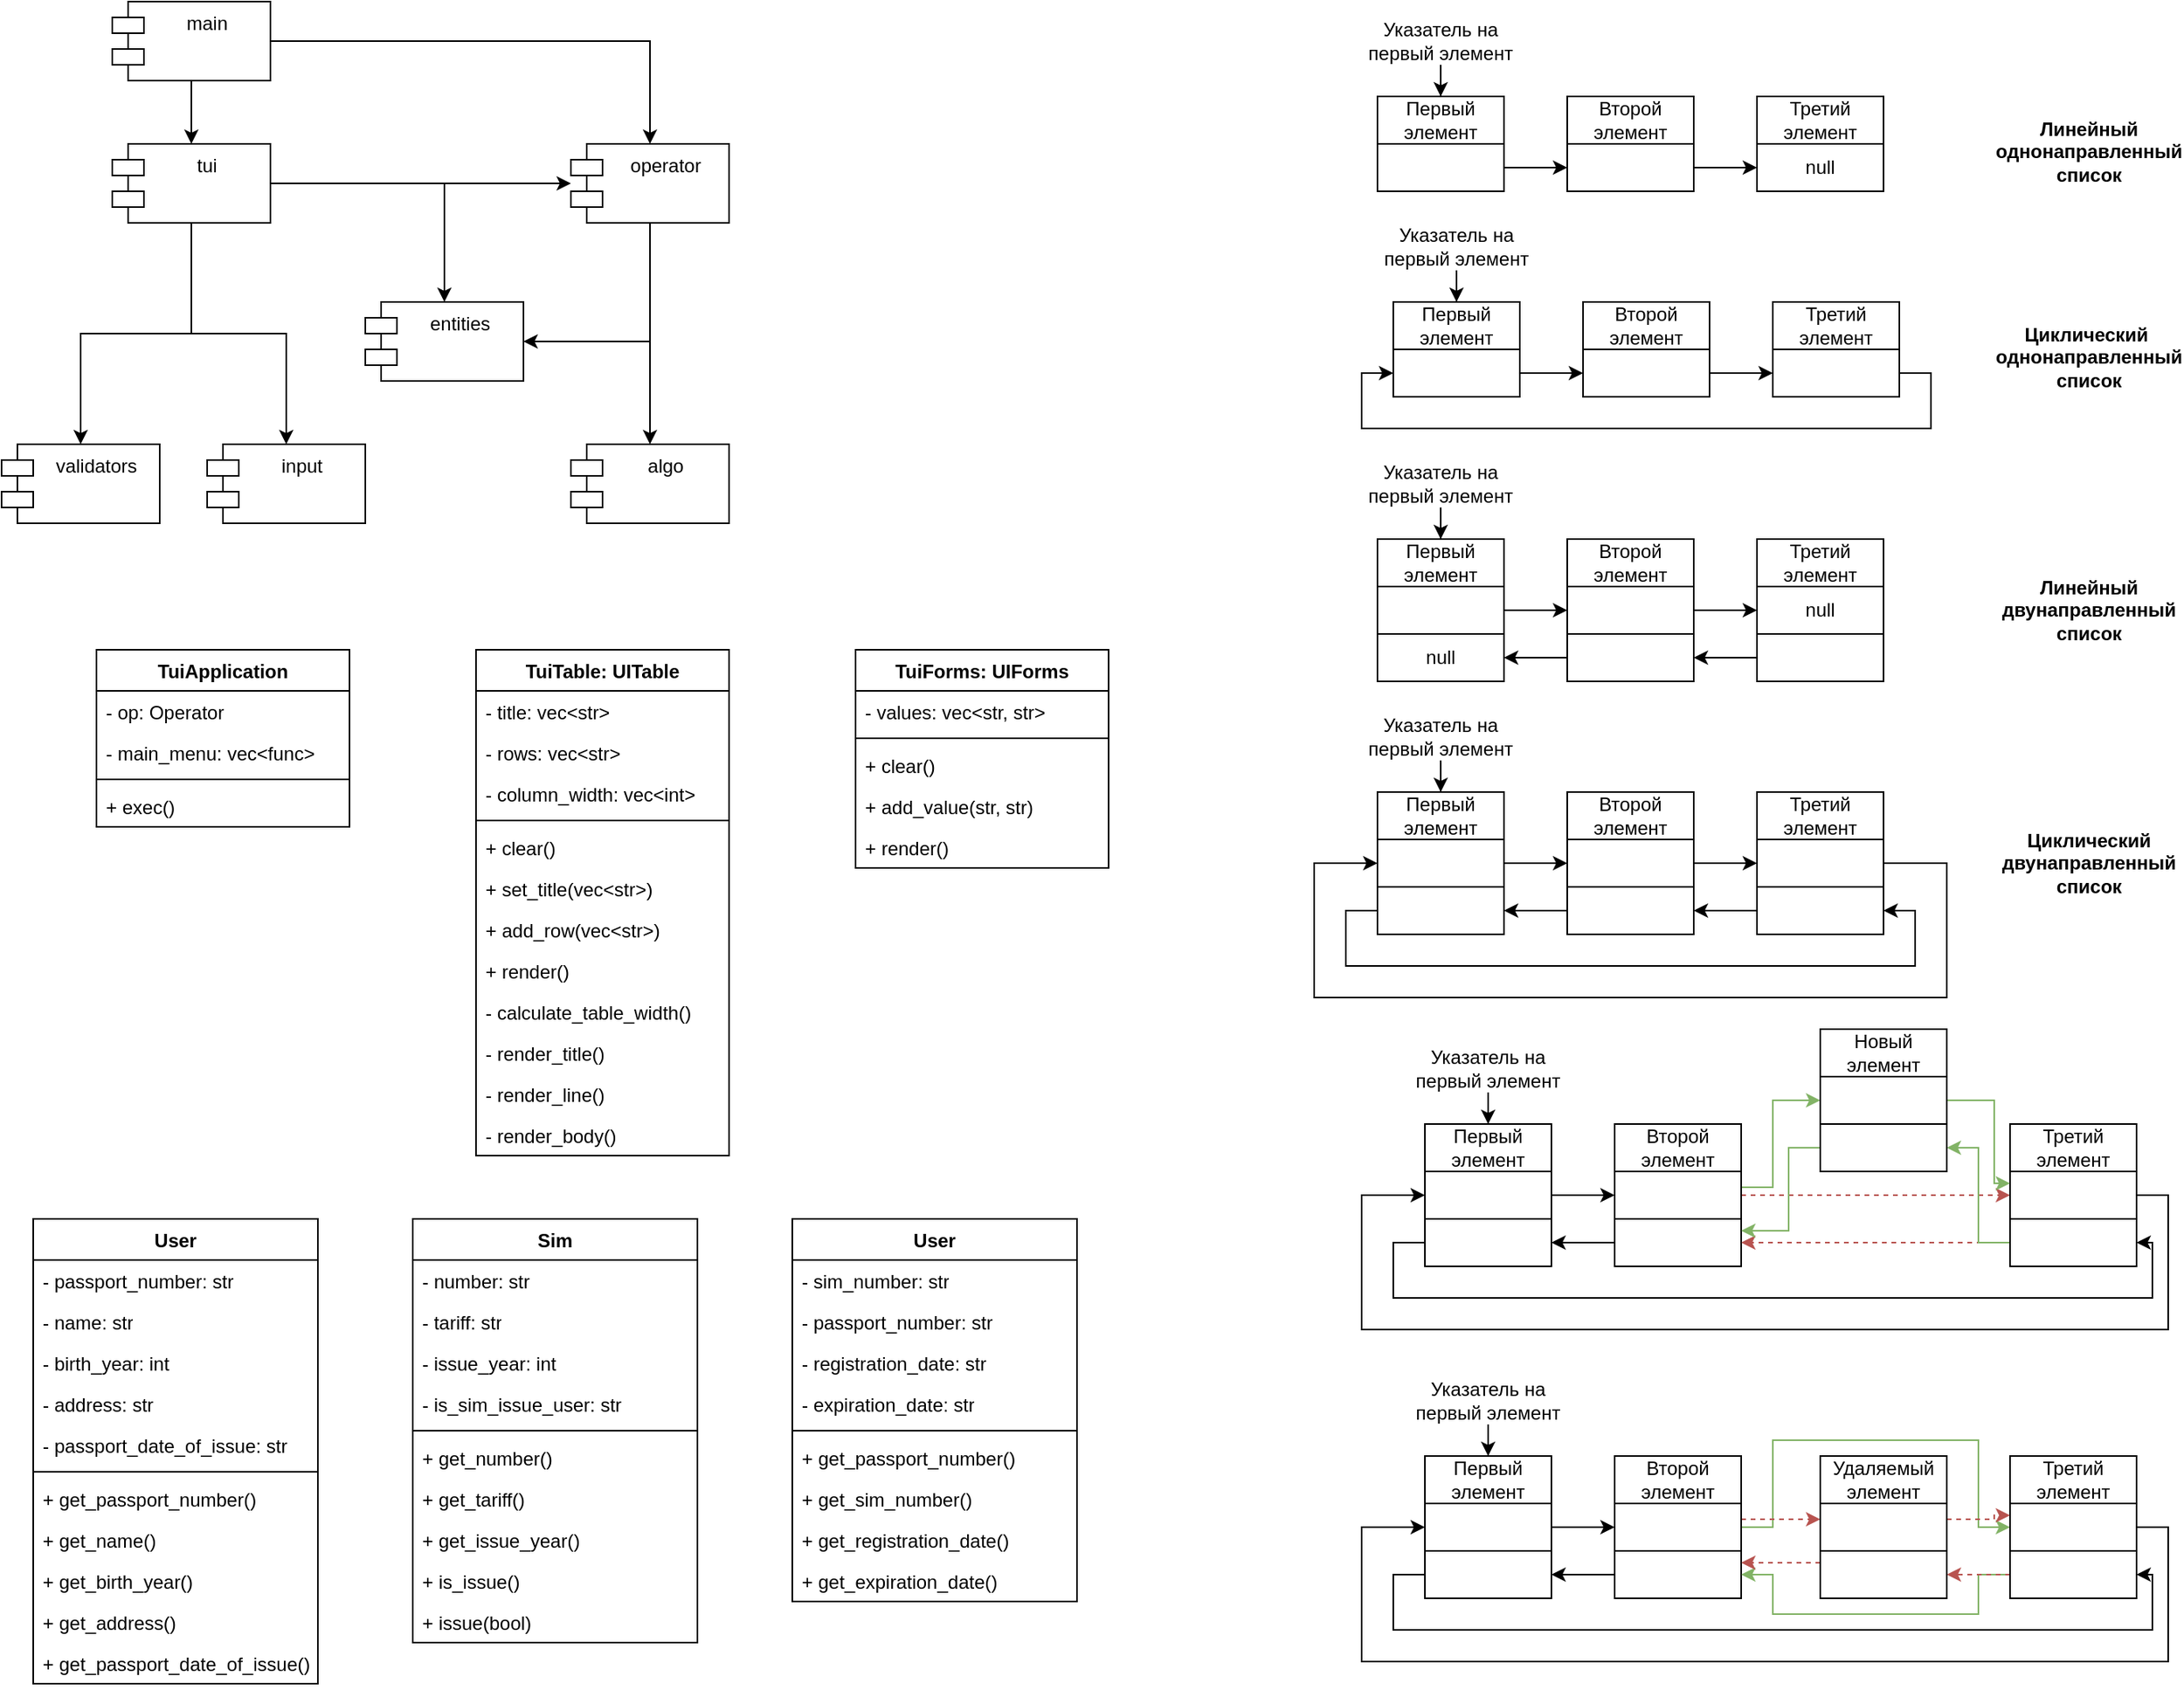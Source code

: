 <mxfile version="27.0.9">
  <diagram name="Page-1" id="oiawvk82hd4Ck84aFNNM">
    <mxGraphModel dx="1042" dy="624" grid="1" gridSize="10" guides="1" tooltips="1" connect="1" arrows="1" fold="1" page="1" pageScale="1" pageWidth="850" pageHeight="1100" math="0" shadow="0">
      <root>
        <mxCell id="0" />
        <mxCell id="1" parent="0" />
        <mxCell id="pULgV8E5IBTIdqK-v0uu-3" value="algo" style="shape=module;align=left;spacingLeft=20;align=center;verticalAlign=top;whiteSpace=wrap;html=1;" parent="1" vertex="1">
          <mxGeometry x="380" y="310" width="100" height="50" as="geometry" />
        </mxCell>
        <mxCell id="pULgV8E5IBTIdqK-v0uu-18" style="edgeStyle=orthogonalEdgeStyle;rounded=0;orthogonalLoop=1;jettySize=auto;html=1;entryX=1;entryY=0.5;entryDx=0;entryDy=0;" parent="1" source="pULgV8E5IBTIdqK-v0uu-4" target="pULgV8E5IBTIdqK-v0uu-12" edge="1">
          <mxGeometry relative="1" as="geometry">
            <mxPoint x="370" y="240.0" as="targetPoint" />
            <Array as="points">
              <mxPoint x="430" y="245" />
            </Array>
          </mxGeometry>
        </mxCell>
        <mxCell id="pULgV8E5IBTIdqK-v0uu-19" style="edgeStyle=orthogonalEdgeStyle;rounded=0;orthogonalLoop=1;jettySize=auto;html=1;" parent="1" source="pULgV8E5IBTIdqK-v0uu-4" target="pULgV8E5IBTIdqK-v0uu-3" edge="1">
          <mxGeometry relative="1" as="geometry" />
        </mxCell>
        <mxCell id="pULgV8E5IBTIdqK-v0uu-4" value="operator" style="shape=module;align=left;spacingLeft=20;align=center;verticalAlign=top;whiteSpace=wrap;html=1;" parent="1" vertex="1">
          <mxGeometry x="380" y="120" width="100" height="50" as="geometry" />
        </mxCell>
        <mxCell id="pULgV8E5IBTIdqK-v0uu-14" style="edgeStyle=orthogonalEdgeStyle;rounded=0;orthogonalLoop=1;jettySize=auto;html=1;" parent="1" source="pULgV8E5IBTIdqK-v0uu-5" target="pULgV8E5IBTIdqK-v0uu-7" edge="1">
          <mxGeometry relative="1" as="geometry" />
        </mxCell>
        <mxCell id="pULgV8E5IBTIdqK-v0uu-23" style="edgeStyle=orthogonalEdgeStyle;rounded=0;orthogonalLoop=1;jettySize=auto;html=1;" parent="1" source="pULgV8E5IBTIdqK-v0uu-5" target="pULgV8E5IBTIdqK-v0uu-4" edge="1">
          <mxGeometry relative="1" as="geometry">
            <mxPoint x="340" y="120" as="targetPoint" />
          </mxGeometry>
        </mxCell>
        <mxCell id="pULgV8E5IBTIdqK-v0uu-5" value="main" style="shape=module;align=left;spacingLeft=20;align=center;verticalAlign=top;whiteSpace=wrap;html=1;" parent="1" vertex="1">
          <mxGeometry x="90" y="30" width="100" height="50" as="geometry" />
        </mxCell>
        <mxCell id="pULgV8E5IBTIdqK-v0uu-15" style="edgeStyle=orthogonalEdgeStyle;rounded=0;orthogonalLoop=1;jettySize=auto;html=1;" parent="1" source="pULgV8E5IBTIdqK-v0uu-7" target="pULgV8E5IBTIdqK-v0uu-4" edge="1">
          <mxGeometry relative="1" as="geometry" />
        </mxCell>
        <mxCell id="pULgV8E5IBTIdqK-v0uu-17" style="edgeStyle=orthogonalEdgeStyle;rounded=0;orthogonalLoop=1;jettySize=auto;html=1;entryX=0.5;entryY=0;entryDx=0;entryDy=0;" parent="1" source="pULgV8E5IBTIdqK-v0uu-7" target="pULgV8E5IBTIdqK-v0uu-12" edge="1">
          <mxGeometry relative="1" as="geometry">
            <Array as="points">
              <mxPoint x="300" y="145" />
            </Array>
          </mxGeometry>
        </mxCell>
        <mxCell id="pULgV8E5IBTIdqK-v0uu-21" style="edgeStyle=orthogonalEdgeStyle;rounded=0;orthogonalLoop=1;jettySize=auto;html=1;" parent="1" source="pULgV8E5IBTIdqK-v0uu-7" target="pULgV8E5IBTIdqK-v0uu-9" edge="1">
          <mxGeometry relative="1" as="geometry" />
        </mxCell>
        <mxCell id="pULgV8E5IBTIdqK-v0uu-22" style="edgeStyle=orthogonalEdgeStyle;rounded=0;orthogonalLoop=1;jettySize=auto;html=1;" parent="1" source="pULgV8E5IBTIdqK-v0uu-7" target="pULgV8E5IBTIdqK-v0uu-11" edge="1">
          <mxGeometry relative="1" as="geometry" />
        </mxCell>
        <mxCell id="pULgV8E5IBTIdqK-v0uu-7" value="tui" style="shape=module;align=left;spacingLeft=20;align=center;verticalAlign=top;whiteSpace=wrap;html=1;" parent="1" vertex="1">
          <mxGeometry x="90" y="120" width="100" height="50" as="geometry" />
        </mxCell>
        <mxCell id="pULgV8E5IBTIdqK-v0uu-9" value="validators" style="shape=module;align=left;spacingLeft=20;align=center;verticalAlign=top;whiteSpace=wrap;html=1;" parent="1" vertex="1">
          <mxGeometry x="20" y="310" width="100" height="50" as="geometry" />
        </mxCell>
        <mxCell id="pULgV8E5IBTIdqK-v0uu-11" value="input" style="shape=module;align=left;spacingLeft=20;align=center;verticalAlign=top;whiteSpace=wrap;html=1;" parent="1" vertex="1">
          <mxGeometry x="150" y="310" width="100" height="50" as="geometry" />
        </mxCell>
        <mxCell id="pULgV8E5IBTIdqK-v0uu-12" value="entities" style="shape=module;align=left;spacingLeft=20;align=center;verticalAlign=top;whiteSpace=wrap;html=1;" parent="1" vertex="1">
          <mxGeometry x="250" y="220" width="100" height="50" as="geometry" />
        </mxCell>
        <mxCell id="pULgV8E5IBTIdqK-v0uu-24" value="TuiApplication" style="swimlane;fontStyle=1;align=center;verticalAlign=top;childLayout=stackLayout;horizontal=1;startSize=26;horizontalStack=0;resizeParent=1;resizeParentMax=0;resizeLast=0;collapsible=1;marginBottom=0;whiteSpace=wrap;html=1;" parent="1" vertex="1">
          <mxGeometry x="80" y="440" width="160" height="112" as="geometry">
            <mxRectangle x="110" y="430" width="120" height="30" as="alternateBounds" />
          </mxGeometry>
        </mxCell>
        <mxCell id="pULgV8E5IBTIdqK-v0uu-25" value="- op: Operator" style="text;strokeColor=none;fillColor=none;align=left;verticalAlign=top;spacingLeft=4;spacingRight=4;overflow=hidden;rotatable=0;points=[[0,0.5],[1,0.5]];portConstraint=eastwest;whiteSpace=wrap;html=1;" parent="pULgV8E5IBTIdqK-v0uu-24" vertex="1">
          <mxGeometry y="26" width="160" height="26" as="geometry" />
        </mxCell>
        <mxCell id="pULgV8E5IBTIdqK-v0uu-29" value="- main_menu: vec&amp;lt;func&amp;gt;" style="text;strokeColor=none;fillColor=none;align=left;verticalAlign=top;spacingLeft=4;spacingRight=4;overflow=hidden;rotatable=0;points=[[0,0.5],[1,0.5]];portConstraint=eastwest;whiteSpace=wrap;html=1;" parent="pULgV8E5IBTIdqK-v0uu-24" vertex="1">
          <mxGeometry y="52" width="160" height="26" as="geometry" />
        </mxCell>
        <mxCell id="pULgV8E5IBTIdqK-v0uu-26" value="" style="line;strokeWidth=1;fillColor=none;align=left;verticalAlign=middle;spacingTop=-1;spacingLeft=3;spacingRight=3;rotatable=0;labelPosition=right;points=[];portConstraint=eastwest;strokeColor=inherit;" parent="pULgV8E5IBTIdqK-v0uu-24" vertex="1">
          <mxGeometry y="78" width="160" height="8" as="geometry" />
        </mxCell>
        <mxCell id="pULgV8E5IBTIdqK-v0uu-27" value="+ exec()" style="text;strokeColor=none;fillColor=none;align=left;verticalAlign=top;spacingLeft=4;spacingRight=4;overflow=hidden;rotatable=0;points=[[0,0.5],[1,0.5]];portConstraint=eastwest;whiteSpace=wrap;html=1;" parent="pULgV8E5IBTIdqK-v0uu-24" vertex="1">
          <mxGeometry y="86" width="160" height="26" as="geometry" />
        </mxCell>
        <mxCell id="pULgV8E5IBTIdqK-v0uu-30" value="TuiTable: UITable" style="swimlane;fontStyle=1;align=center;verticalAlign=top;childLayout=stackLayout;horizontal=1;startSize=26;horizontalStack=0;resizeParent=1;resizeParentMax=0;resizeLast=0;collapsible=1;marginBottom=0;whiteSpace=wrap;html=1;" parent="1" vertex="1">
          <mxGeometry x="320" y="440" width="160" height="320" as="geometry">
            <mxRectangle x="110" y="430" width="120" height="30" as="alternateBounds" />
          </mxGeometry>
        </mxCell>
        <mxCell id="pULgV8E5IBTIdqK-v0uu-31" value="- title: vec&amp;lt;str&amp;gt;" style="text;strokeColor=none;fillColor=none;align=left;verticalAlign=top;spacingLeft=4;spacingRight=4;overflow=hidden;rotatable=0;points=[[0,0.5],[1,0.5]];portConstraint=eastwest;whiteSpace=wrap;html=1;" parent="pULgV8E5IBTIdqK-v0uu-30" vertex="1">
          <mxGeometry y="26" width="160" height="26" as="geometry" />
        </mxCell>
        <mxCell id="pULgV8E5IBTIdqK-v0uu-32" value="- rows: vec&amp;lt;str&amp;gt;" style="text;strokeColor=none;fillColor=none;align=left;verticalAlign=top;spacingLeft=4;spacingRight=4;overflow=hidden;rotatable=0;points=[[0,0.5],[1,0.5]];portConstraint=eastwest;whiteSpace=wrap;html=1;" parent="pULgV8E5IBTIdqK-v0uu-30" vertex="1">
          <mxGeometry y="52" width="160" height="26" as="geometry" />
        </mxCell>
        <mxCell id="pULgV8E5IBTIdqK-v0uu-35" value="- column_width: vec&amp;lt;int&amp;gt;" style="text;strokeColor=none;fillColor=none;align=left;verticalAlign=top;spacingLeft=4;spacingRight=4;overflow=hidden;rotatable=0;points=[[0,0.5],[1,0.5]];portConstraint=eastwest;whiteSpace=wrap;html=1;" parent="pULgV8E5IBTIdqK-v0uu-30" vertex="1">
          <mxGeometry y="78" width="160" height="26" as="geometry" />
        </mxCell>
        <mxCell id="pULgV8E5IBTIdqK-v0uu-33" value="" style="line;strokeWidth=1;fillColor=none;align=left;verticalAlign=middle;spacingTop=-1;spacingLeft=3;spacingRight=3;rotatable=0;labelPosition=right;points=[];portConstraint=eastwest;strokeColor=inherit;" parent="pULgV8E5IBTIdqK-v0uu-30" vertex="1">
          <mxGeometry y="104" width="160" height="8" as="geometry" />
        </mxCell>
        <mxCell id="pULgV8E5IBTIdqK-v0uu-34" value="+ clear()" style="text;strokeColor=none;fillColor=none;align=left;verticalAlign=top;spacingLeft=4;spacingRight=4;overflow=hidden;rotatable=0;points=[[0,0.5],[1,0.5]];portConstraint=eastwest;whiteSpace=wrap;html=1;" parent="pULgV8E5IBTIdqK-v0uu-30" vertex="1">
          <mxGeometry y="112" width="160" height="26" as="geometry" />
        </mxCell>
        <mxCell id="pULgV8E5IBTIdqK-v0uu-36" value="+ set_title(vec&amp;lt;str&amp;gt;)" style="text;strokeColor=none;fillColor=none;align=left;verticalAlign=top;spacingLeft=4;spacingRight=4;overflow=hidden;rotatable=0;points=[[0,0.5],[1,0.5]];portConstraint=eastwest;whiteSpace=wrap;html=1;" parent="pULgV8E5IBTIdqK-v0uu-30" vertex="1">
          <mxGeometry y="138" width="160" height="26" as="geometry" />
        </mxCell>
        <mxCell id="pULgV8E5IBTIdqK-v0uu-37" value="+ add_row(vec&amp;lt;str&amp;gt;)" style="text;strokeColor=none;fillColor=none;align=left;verticalAlign=top;spacingLeft=4;spacingRight=4;overflow=hidden;rotatable=0;points=[[0,0.5],[1,0.5]];portConstraint=eastwest;whiteSpace=wrap;html=1;" parent="pULgV8E5IBTIdqK-v0uu-30" vertex="1">
          <mxGeometry y="164" width="160" height="26" as="geometry" />
        </mxCell>
        <mxCell id="pULgV8E5IBTIdqK-v0uu-38" value="+ render()" style="text;strokeColor=none;fillColor=none;align=left;verticalAlign=top;spacingLeft=4;spacingRight=4;overflow=hidden;rotatable=0;points=[[0,0.5],[1,0.5]];portConstraint=eastwest;whiteSpace=wrap;html=1;" parent="pULgV8E5IBTIdqK-v0uu-30" vertex="1">
          <mxGeometry y="190" width="160" height="26" as="geometry" />
        </mxCell>
        <mxCell id="pULgV8E5IBTIdqK-v0uu-52" value="- calculate_table_width()" style="text;strokeColor=none;fillColor=none;align=left;verticalAlign=top;spacingLeft=4;spacingRight=4;overflow=hidden;rotatable=0;points=[[0,0.5],[1,0.5]];portConstraint=eastwest;whiteSpace=wrap;html=1;" parent="pULgV8E5IBTIdqK-v0uu-30" vertex="1">
          <mxGeometry y="216" width="160" height="26" as="geometry" />
        </mxCell>
        <mxCell id="pULgV8E5IBTIdqK-v0uu-53" value="- render_title()" style="text;strokeColor=none;fillColor=none;align=left;verticalAlign=top;spacingLeft=4;spacingRight=4;overflow=hidden;rotatable=0;points=[[0,0.5],[1,0.5]];portConstraint=eastwest;whiteSpace=wrap;html=1;" parent="pULgV8E5IBTIdqK-v0uu-30" vertex="1">
          <mxGeometry y="242" width="160" height="26" as="geometry" />
        </mxCell>
        <mxCell id="pULgV8E5IBTIdqK-v0uu-54" value="- render_line()" style="text;strokeColor=none;fillColor=none;align=left;verticalAlign=top;spacingLeft=4;spacingRight=4;overflow=hidden;rotatable=0;points=[[0,0.5],[1,0.5]];portConstraint=eastwest;whiteSpace=wrap;html=1;" parent="pULgV8E5IBTIdqK-v0uu-30" vertex="1">
          <mxGeometry y="268" width="160" height="26" as="geometry" />
        </mxCell>
        <mxCell id="pULgV8E5IBTIdqK-v0uu-55" value="- render_body()" style="text;strokeColor=none;fillColor=none;align=left;verticalAlign=top;spacingLeft=4;spacingRight=4;overflow=hidden;rotatable=0;points=[[0,0.5],[1,0.5]];portConstraint=eastwest;whiteSpace=wrap;html=1;" parent="pULgV8E5IBTIdqK-v0uu-30" vertex="1">
          <mxGeometry y="294" width="160" height="26" as="geometry" />
        </mxCell>
        <mxCell id="pULgV8E5IBTIdqK-v0uu-39" value="User" style="swimlane;fontStyle=1;align=center;verticalAlign=top;childLayout=stackLayout;horizontal=1;startSize=26;horizontalStack=0;resizeParent=1;resizeParentMax=0;resizeLast=0;collapsible=1;marginBottom=0;whiteSpace=wrap;html=1;" parent="1" vertex="1">
          <mxGeometry x="40" y="800" width="180" height="294" as="geometry">
            <mxRectangle x="110" y="430" width="120" height="30" as="alternateBounds" />
          </mxGeometry>
        </mxCell>
        <mxCell id="pULgV8E5IBTIdqK-v0uu-40" value="- passport_number: str" style="text;strokeColor=none;fillColor=none;align=left;verticalAlign=top;spacingLeft=4;spacingRight=4;overflow=hidden;rotatable=0;points=[[0,0.5],[1,0.5]];portConstraint=eastwest;whiteSpace=wrap;html=1;" parent="pULgV8E5IBTIdqK-v0uu-39" vertex="1">
          <mxGeometry y="26" width="180" height="26" as="geometry" />
        </mxCell>
        <mxCell id="pULgV8E5IBTIdqK-v0uu-41" value="- name: str" style="text;strokeColor=none;fillColor=none;align=left;verticalAlign=top;spacingLeft=4;spacingRight=4;overflow=hidden;rotatable=0;points=[[0,0.5],[1,0.5]];portConstraint=eastwest;whiteSpace=wrap;html=1;" parent="pULgV8E5IBTIdqK-v0uu-39" vertex="1">
          <mxGeometry y="52" width="180" height="26" as="geometry" />
        </mxCell>
        <mxCell id="pULgV8E5IBTIdqK-v0uu-42" value="- birth_year: int" style="text;strokeColor=none;fillColor=none;align=left;verticalAlign=top;spacingLeft=4;spacingRight=4;overflow=hidden;rotatable=0;points=[[0,0.5],[1,0.5]];portConstraint=eastwest;whiteSpace=wrap;html=1;" parent="pULgV8E5IBTIdqK-v0uu-39" vertex="1">
          <mxGeometry y="78" width="180" height="26" as="geometry" />
        </mxCell>
        <mxCell id="pULgV8E5IBTIdqK-v0uu-48" value="- address: str" style="text;strokeColor=none;fillColor=none;align=left;verticalAlign=top;spacingLeft=4;spacingRight=4;overflow=hidden;rotatable=0;points=[[0,0.5],[1,0.5]];portConstraint=eastwest;whiteSpace=wrap;html=1;" parent="pULgV8E5IBTIdqK-v0uu-39" vertex="1">
          <mxGeometry y="104" width="180" height="26" as="geometry" />
        </mxCell>
        <mxCell id="pULgV8E5IBTIdqK-v0uu-49" value="- passport_date_of_issue: str" style="text;strokeColor=none;fillColor=none;align=left;verticalAlign=top;spacingLeft=4;spacingRight=4;overflow=hidden;rotatable=0;points=[[0,0.5],[1,0.5]];portConstraint=eastwest;whiteSpace=wrap;html=1;" parent="pULgV8E5IBTIdqK-v0uu-39" vertex="1">
          <mxGeometry y="130" width="180" height="26" as="geometry" />
        </mxCell>
        <mxCell id="pULgV8E5IBTIdqK-v0uu-43" value="" style="line;strokeWidth=1;fillColor=none;align=left;verticalAlign=middle;spacingTop=-1;spacingLeft=3;spacingRight=3;rotatable=0;labelPosition=right;points=[];portConstraint=eastwest;strokeColor=inherit;" parent="pULgV8E5IBTIdqK-v0uu-39" vertex="1">
          <mxGeometry y="156" width="180" height="8" as="geometry" />
        </mxCell>
        <mxCell id="pULgV8E5IBTIdqK-v0uu-44" value="+ get_passport_number()" style="text;strokeColor=none;fillColor=none;align=left;verticalAlign=top;spacingLeft=4;spacingRight=4;overflow=hidden;rotatable=0;points=[[0,0.5],[1,0.5]];portConstraint=eastwest;whiteSpace=wrap;html=1;" parent="pULgV8E5IBTIdqK-v0uu-39" vertex="1">
          <mxGeometry y="164" width="180" height="26" as="geometry" />
        </mxCell>
        <mxCell id="pULgV8E5IBTIdqK-v0uu-45" value="+ get_name()" style="text;strokeColor=none;fillColor=none;align=left;verticalAlign=top;spacingLeft=4;spacingRight=4;overflow=hidden;rotatable=0;points=[[0,0.5],[1,0.5]];portConstraint=eastwest;whiteSpace=wrap;html=1;" parent="pULgV8E5IBTIdqK-v0uu-39" vertex="1">
          <mxGeometry y="190" width="180" height="26" as="geometry" />
        </mxCell>
        <mxCell id="pULgV8E5IBTIdqK-v0uu-46" value="+ get_birth_year()" style="text;strokeColor=none;fillColor=none;align=left;verticalAlign=top;spacingLeft=4;spacingRight=4;overflow=hidden;rotatable=0;points=[[0,0.5],[1,0.5]];portConstraint=eastwest;whiteSpace=wrap;html=1;" parent="pULgV8E5IBTIdqK-v0uu-39" vertex="1">
          <mxGeometry y="216" width="180" height="26" as="geometry" />
        </mxCell>
        <mxCell id="pULgV8E5IBTIdqK-v0uu-50" value="+ get_address()" style="text;strokeColor=none;fillColor=none;align=left;verticalAlign=top;spacingLeft=4;spacingRight=4;overflow=hidden;rotatable=0;points=[[0,0.5],[1,0.5]];portConstraint=eastwest;whiteSpace=wrap;html=1;" parent="pULgV8E5IBTIdqK-v0uu-39" vertex="1">
          <mxGeometry y="242" width="180" height="26" as="geometry" />
        </mxCell>
        <mxCell id="pULgV8E5IBTIdqK-v0uu-56" value="+ get_passport_date_of_issue()" style="text;strokeColor=none;fillColor=none;align=left;verticalAlign=top;spacingLeft=4;spacingRight=4;overflow=hidden;rotatable=0;points=[[0,0.5],[1,0.5]];portConstraint=eastwest;whiteSpace=wrap;html=1;" parent="pULgV8E5IBTIdqK-v0uu-39" vertex="1">
          <mxGeometry y="268" width="180" height="26" as="geometry" />
        </mxCell>
        <mxCell id="pULgV8E5IBTIdqK-v0uu-57" value="Sim" style="swimlane;fontStyle=1;align=center;verticalAlign=top;childLayout=stackLayout;horizontal=1;startSize=26;horizontalStack=0;resizeParent=1;resizeParentMax=0;resizeLast=0;collapsible=1;marginBottom=0;whiteSpace=wrap;html=1;" parent="1" vertex="1">
          <mxGeometry x="280" y="800" width="180" height="268" as="geometry">
            <mxRectangle x="110" y="430" width="120" height="30" as="alternateBounds" />
          </mxGeometry>
        </mxCell>
        <mxCell id="pULgV8E5IBTIdqK-v0uu-58" value="- number: str" style="text;strokeColor=none;fillColor=none;align=left;verticalAlign=top;spacingLeft=4;spacingRight=4;overflow=hidden;rotatable=0;points=[[0,0.5],[1,0.5]];portConstraint=eastwest;whiteSpace=wrap;html=1;" parent="pULgV8E5IBTIdqK-v0uu-57" vertex="1">
          <mxGeometry y="26" width="180" height="26" as="geometry" />
        </mxCell>
        <mxCell id="pULgV8E5IBTIdqK-v0uu-59" value="- tariff: str" style="text;strokeColor=none;fillColor=none;align=left;verticalAlign=top;spacingLeft=4;spacingRight=4;overflow=hidden;rotatable=0;points=[[0,0.5],[1,0.5]];portConstraint=eastwest;whiteSpace=wrap;html=1;" parent="pULgV8E5IBTIdqK-v0uu-57" vertex="1">
          <mxGeometry y="52" width="180" height="26" as="geometry" />
        </mxCell>
        <mxCell id="pULgV8E5IBTIdqK-v0uu-60" value="- issue_year: int" style="text;strokeColor=none;fillColor=none;align=left;verticalAlign=top;spacingLeft=4;spacingRight=4;overflow=hidden;rotatable=0;points=[[0,0.5],[1,0.5]];portConstraint=eastwest;whiteSpace=wrap;html=1;" parent="pULgV8E5IBTIdqK-v0uu-57" vertex="1">
          <mxGeometry y="78" width="180" height="26" as="geometry" />
        </mxCell>
        <mxCell id="pULgV8E5IBTIdqK-v0uu-61" value="- is_sim_issue_user: str" style="text;strokeColor=none;fillColor=none;align=left;verticalAlign=top;spacingLeft=4;spacingRight=4;overflow=hidden;rotatable=0;points=[[0,0.5],[1,0.5]];portConstraint=eastwest;whiteSpace=wrap;html=1;" parent="pULgV8E5IBTIdqK-v0uu-57" vertex="1">
          <mxGeometry y="104" width="180" height="26" as="geometry" />
        </mxCell>
        <mxCell id="pULgV8E5IBTIdqK-v0uu-63" value="" style="line;strokeWidth=1;fillColor=none;align=left;verticalAlign=middle;spacingTop=-1;spacingLeft=3;spacingRight=3;rotatable=0;labelPosition=right;points=[];portConstraint=eastwest;strokeColor=inherit;" parent="pULgV8E5IBTIdqK-v0uu-57" vertex="1">
          <mxGeometry y="130" width="180" height="8" as="geometry" />
        </mxCell>
        <mxCell id="pULgV8E5IBTIdqK-v0uu-64" value="+ get_number()" style="text;strokeColor=none;fillColor=none;align=left;verticalAlign=top;spacingLeft=4;spacingRight=4;overflow=hidden;rotatable=0;points=[[0,0.5],[1,0.5]];portConstraint=eastwest;whiteSpace=wrap;html=1;" parent="pULgV8E5IBTIdqK-v0uu-57" vertex="1">
          <mxGeometry y="138" width="180" height="26" as="geometry" />
        </mxCell>
        <mxCell id="pULgV8E5IBTIdqK-v0uu-65" value="+ get_tariff()" style="text;strokeColor=none;fillColor=none;align=left;verticalAlign=top;spacingLeft=4;spacingRight=4;overflow=hidden;rotatable=0;points=[[0,0.5],[1,0.5]];portConstraint=eastwest;whiteSpace=wrap;html=1;" parent="pULgV8E5IBTIdqK-v0uu-57" vertex="1">
          <mxGeometry y="164" width="180" height="26" as="geometry" />
        </mxCell>
        <mxCell id="pULgV8E5IBTIdqK-v0uu-66" value="+ get_issue_year()" style="text;strokeColor=none;fillColor=none;align=left;verticalAlign=top;spacingLeft=4;spacingRight=4;overflow=hidden;rotatable=0;points=[[0,0.5],[1,0.5]];portConstraint=eastwest;whiteSpace=wrap;html=1;" parent="pULgV8E5IBTIdqK-v0uu-57" vertex="1">
          <mxGeometry y="190" width="180" height="26" as="geometry" />
        </mxCell>
        <mxCell id="pULgV8E5IBTIdqK-v0uu-67" value="+ is_issue()" style="text;strokeColor=none;fillColor=none;align=left;verticalAlign=top;spacingLeft=4;spacingRight=4;overflow=hidden;rotatable=0;points=[[0,0.5],[1,0.5]];portConstraint=eastwest;whiteSpace=wrap;html=1;" parent="pULgV8E5IBTIdqK-v0uu-57" vertex="1">
          <mxGeometry y="216" width="180" height="26" as="geometry" />
        </mxCell>
        <mxCell id="pULgV8E5IBTIdqK-v0uu-68" value="+ issue(bool)" style="text;strokeColor=none;fillColor=none;align=left;verticalAlign=top;spacingLeft=4;spacingRight=4;overflow=hidden;rotatable=0;points=[[0,0.5],[1,0.5]];portConstraint=eastwest;whiteSpace=wrap;html=1;" parent="pULgV8E5IBTIdqK-v0uu-57" vertex="1">
          <mxGeometry y="242" width="180" height="26" as="geometry" />
        </mxCell>
        <mxCell id="pULgV8E5IBTIdqK-v0uu-69" value="User" style="swimlane;fontStyle=1;align=center;verticalAlign=top;childLayout=stackLayout;horizontal=1;startSize=26;horizontalStack=0;resizeParent=1;resizeParentMax=0;resizeLast=0;collapsible=1;marginBottom=0;whiteSpace=wrap;html=1;" parent="1" vertex="1">
          <mxGeometry x="520" y="800" width="180" height="242" as="geometry">
            <mxRectangle x="110" y="430" width="120" height="30" as="alternateBounds" />
          </mxGeometry>
        </mxCell>
        <mxCell id="pULgV8E5IBTIdqK-v0uu-81" value="- sim_number: str" style="text;strokeColor=none;fillColor=none;align=left;verticalAlign=top;spacingLeft=4;spacingRight=4;overflow=hidden;rotatable=0;points=[[0,0.5],[1,0.5]];portConstraint=eastwest;whiteSpace=wrap;html=1;" parent="pULgV8E5IBTIdqK-v0uu-69" vertex="1">
          <mxGeometry y="26" width="180" height="26" as="geometry" />
        </mxCell>
        <mxCell id="pULgV8E5IBTIdqK-v0uu-70" value="- passport_number: str" style="text;strokeColor=none;fillColor=none;align=left;verticalAlign=top;spacingLeft=4;spacingRight=4;overflow=hidden;rotatable=0;points=[[0,0.5],[1,0.5]];portConstraint=eastwest;whiteSpace=wrap;html=1;" parent="pULgV8E5IBTIdqK-v0uu-69" vertex="1">
          <mxGeometry y="52" width="180" height="26" as="geometry" />
        </mxCell>
        <mxCell id="pULgV8E5IBTIdqK-v0uu-71" value="- registration_date: str" style="text;strokeColor=none;fillColor=none;align=left;verticalAlign=top;spacingLeft=4;spacingRight=4;overflow=hidden;rotatable=0;points=[[0,0.5],[1,0.5]];portConstraint=eastwest;whiteSpace=wrap;html=1;" parent="pULgV8E5IBTIdqK-v0uu-69" vertex="1">
          <mxGeometry y="78" width="180" height="26" as="geometry" />
        </mxCell>
        <mxCell id="pULgV8E5IBTIdqK-v0uu-82" value="- expiration_date: str" style="text;strokeColor=none;fillColor=none;align=left;verticalAlign=top;spacingLeft=4;spacingRight=4;overflow=hidden;rotatable=0;points=[[0,0.5],[1,0.5]];portConstraint=eastwest;whiteSpace=wrap;html=1;" parent="pULgV8E5IBTIdqK-v0uu-69" vertex="1">
          <mxGeometry y="104" width="180" height="26" as="geometry" />
        </mxCell>
        <mxCell id="pULgV8E5IBTIdqK-v0uu-75" value="" style="line;strokeWidth=1;fillColor=none;align=left;verticalAlign=middle;spacingTop=-1;spacingLeft=3;spacingRight=3;rotatable=0;labelPosition=right;points=[];portConstraint=eastwest;strokeColor=inherit;" parent="pULgV8E5IBTIdqK-v0uu-69" vertex="1">
          <mxGeometry y="130" width="180" height="8" as="geometry" />
        </mxCell>
        <mxCell id="pULgV8E5IBTIdqK-v0uu-76" value="+ get_passport_number()" style="text;strokeColor=none;fillColor=none;align=left;verticalAlign=top;spacingLeft=4;spacingRight=4;overflow=hidden;rotatable=0;points=[[0,0.5],[1,0.5]];portConstraint=eastwest;whiteSpace=wrap;html=1;" parent="pULgV8E5IBTIdqK-v0uu-69" vertex="1">
          <mxGeometry y="138" width="180" height="26" as="geometry" />
        </mxCell>
        <mxCell id="pULgV8E5IBTIdqK-v0uu-77" value="+ get_sim_number()" style="text;strokeColor=none;fillColor=none;align=left;verticalAlign=top;spacingLeft=4;spacingRight=4;overflow=hidden;rotatable=0;points=[[0,0.5],[1,0.5]];portConstraint=eastwest;whiteSpace=wrap;html=1;" parent="pULgV8E5IBTIdqK-v0uu-69" vertex="1">
          <mxGeometry y="164" width="180" height="26" as="geometry" />
        </mxCell>
        <mxCell id="pULgV8E5IBTIdqK-v0uu-78" value="+ get_registration_date()" style="text;strokeColor=none;fillColor=none;align=left;verticalAlign=top;spacingLeft=4;spacingRight=4;overflow=hidden;rotatable=0;points=[[0,0.5],[1,0.5]];portConstraint=eastwest;whiteSpace=wrap;html=1;" parent="pULgV8E5IBTIdqK-v0uu-69" vertex="1">
          <mxGeometry y="190" width="180" height="26" as="geometry" />
        </mxCell>
        <mxCell id="pULgV8E5IBTIdqK-v0uu-79" value="+ get_expiration_date()" style="text;strokeColor=none;fillColor=none;align=left;verticalAlign=top;spacingLeft=4;spacingRight=4;overflow=hidden;rotatable=0;points=[[0,0.5],[1,0.5]];portConstraint=eastwest;whiteSpace=wrap;html=1;" parent="pULgV8E5IBTIdqK-v0uu-69" vertex="1">
          <mxGeometry y="216" width="180" height="26" as="geometry" />
        </mxCell>
        <mxCell id="0x19g1ur1YiLOYRi4UM3-1" value="Первый элемент" style="rounded=0;whiteSpace=wrap;html=1;" parent="1" vertex="1">
          <mxGeometry x="890" y="90" width="80" height="30" as="geometry" />
        </mxCell>
        <mxCell id="0x19g1ur1YiLOYRi4UM3-11" style="edgeStyle=orthogonalEdgeStyle;rounded=0;orthogonalLoop=1;jettySize=auto;html=1;entryX=0;entryY=0.5;entryDx=0;entryDy=0;" parent="1" source="0x19g1ur1YiLOYRi4UM3-2" target="0x19g1ur1YiLOYRi4UM3-4" edge="1">
          <mxGeometry relative="1" as="geometry" />
        </mxCell>
        <mxCell id="0x19g1ur1YiLOYRi4UM3-2" value="" style="rounded=0;whiteSpace=wrap;html=1;" parent="1" vertex="1">
          <mxGeometry x="890" y="120" width="80" height="30" as="geometry" />
        </mxCell>
        <mxCell id="0x19g1ur1YiLOYRi4UM3-3" value="Второй элемент" style="rounded=0;whiteSpace=wrap;html=1;" parent="1" vertex="1">
          <mxGeometry x="1010" y="90" width="80" height="30" as="geometry" />
        </mxCell>
        <mxCell id="0x19g1ur1YiLOYRi4UM3-12" style="edgeStyle=orthogonalEdgeStyle;rounded=0;orthogonalLoop=1;jettySize=auto;html=1;entryX=0;entryY=0.5;entryDx=0;entryDy=0;" parent="1" source="0x19g1ur1YiLOYRi4UM3-4" target="0x19g1ur1YiLOYRi4UM3-6" edge="1">
          <mxGeometry relative="1" as="geometry" />
        </mxCell>
        <mxCell id="0x19g1ur1YiLOYRi4UM3-4" value="" style="rounded=0;whiteSpace=wrap;html=1;" parent="1" vertex="1">
          <mxGeometry x="1010" y="120" width="80" height="30" as="geometry" />
        </mxCell>
        <mxCell id="0x19g1ur1YiLOYRi4UM3-5" value="Третий элемент" style="rounded=0;whiteSpace=wrap;html=1;" parent="1" vertex="1">
          <mxGeometry x="1130" y="90" width="80" height="30" as="geometry" />
        </mxCell>
        <mxCell id="0x19g1ur1YiLOYRi4UM3-6" value="null" style="rounded=0;whiteSpace=wrap;html=1;" parent="1" vertex="1">
          <mxGeometry x="1130" y="120" width="80" height="30" as="geometry" />
        </mxCell>
        <mxCell id="0x19g1ur1YiLOYRi4UM3-10" style="edgeStyle=orthogonalEdgeStyle;rounded=0;orthogonalLoop=1;jettySize=auto;html=1;entryX=0.5;entryY=0;entryDx=0;entryDy=0;" parent="1" source="0x19g1ur1YiLOYRi4UM3-9" target="0x19g1ur1YiLOYRi4UM3-1" edge="1">
          <mxGeometry relative="1" as="geometry" />
        </mxCell>
        <mxCell id="0x19g1ur1YiLOYRi4UM3-9" value="Указатель на первый элемент" style="text;html=1;align=center;verticalAlign=middle;whiteSpace=wrap;rounded=0;" parent="1" vertex="1">
          <mxGeometry x="880" y="40" width="100" height="30" as="geometry" />
        </mxCell>
        <mxCell id="0x19g1ur1YiLOYRi4UM3-13" value="Первый элемент" style="rounded=0;whiteSpace=wrap;html=1;" parent="1" vertex="1">
          <mxGeometry x="900" y="220" width="80" height="30" as="geometry" />
        </mxCell>
        <mxCell id="0x19g1ur1YiLOYRi4UM3-14" style="edgeStyle=orthogonalEdgeStyle;rounded=0;orthogonalLoop=1;jettySize=auto;html=1;entryX=0;entryY=0.5;entryDx=0;entryDy=0;" parent="1" source="0x19g1ur1YiLOYRi4UM3-15" target="0x19g1ur1YiLOYRi4UM3-18" edge="1">
          <mxGeometry relative="1" as="geometry" />
        </mxCell>
        <mxCell id="0x19g1ur1YiLOYRi4UM3-15" value="" style="rounded=0;whiteSpace=wrap;html=1;" parent="1" vertex="1">
          <mxGeometry x="900" y="250" width="80" height="30" as="geometry" />
        </mxCell>
        <mxCell id="0x19g1ur1YiLOYRi4UM3-16" value="Второй элемент" style="rounded=0;whiteSpace=wrap;html=1;" parent="1" vertex="1">
          <mxGeometry x="1020" y="220" width="80" height="30" as="geometry" />
        </mxCell>
        <mxCell id="0x19g1ur1YiLOYRi4UM3-17" style="edgeStyle=orthogonalEdgeStyle;rounded=0;orthogonalLoop=1;jettySize=auto;html=1;entryX=0;entryY=0.5;entryDx=0;entryDy=0;" parent="1" source="0x19g1ur1YiLOYRi4UM3-18" target="0x19g1ur1YiLOYRi4UM3-20" edge="1">
          <mxGeometry relative="1" as="geometry" />
        </mxCell>
        <mxCell id="0x19g1ur1YiLOYRi4UM3-18" value="" style="rounded=0;whiteSpace=wrap;html=1;" parent="1" vertex="1">
          <mxGeometry x="1020" y="250" width="80" height="30" as="geometry" />
        </mxCell>
        <mxCell id="0x19g1ur1YiLOYRi4UM3-19" value="Третий элемент" style="rounded=0;whiteSpace=wrap;html=1;" parent="1" vertex="1">
          <mxGeometry x="1140" y="220" width="80" height="30" as="geometry" />
        </mxCell>
        <mxCell id="0x19g1ur1YiLOYRi4UM3-24" style="edgeStyle=orthogonalEdgeStyle;rounded=0;orthogonalLoop=1;jettySize=auto;html=1;entryX=0;entryY=0.5;entryDx=0;entryDy=0;" parent="1" source="0x19g1ur1YiLOYRi4UM3-20" target="0x19g1ur1YiLOYRi4UM3-15" edge="1">
          <mxGeometry relative="1" as="geometry">
            <Array as="points">
              <mxPoint x="1240" y="265" />
              <mxPoint x="1240" y="300" />
              <mxPoint x="880" y="300" />
              <mxPoint x="880" y="265" />
            </Array>
          </mxGeometry>
        </mxCell>
        <mxCell id="0x19g1ur1YiLOYRi4UM3-20" value="" style="rounded=0;whiteSpace=wrap;html=1;" parent="1" vertex="1">
          <mxGeometry x="1140" y="250" width="80" height="30" as="geometry" />
        </mxCell>
        <mxCell id="0x19g1ur1YiLOYRi4UM3-21" style="edgeStyle=orthogonalEdgeStyle;rounded=0;orthogonalLoop=1;jettySize=auto;html=1;entryX=0.5;entryY=0;entryDx=0;entryDy=0;" parent="1" source="0x19g1ur1YiLOYRi4UM3-22" target="0x19g1ur1YiLOYRi4UM3-13" edge="1">
          <mxGeometry relative="1" as="geometry" />
        </mxCell>
        <mxCell id="0x19g1ur1YiLOYRi4UM3-22" value="Указатель на первый элемент" style="text;html=1;align=center;verticalAlign=middle;whiteSpace=wrap;rounded=0;" parent="1" vertex="1">
          <mxGeometry x="890" y="170" width="100" height="30" as="geometry" />
        </mxCell>
        <mxCell id="0x19g1ur1YiLOYRi4UM3-23" value="Линейный однонаправленный список" style="text;html=1;align=center;verticalAlign=middle;whiteSpace=wrap;rounded=0;fontStyle=1" parent="1" vertex="1">
          <mxGeometry x="1310" y="110" width="60" height="30" as="geometry" />
        </mxCell>
        <mxCell id="0x19g1ur1YiLOYRi4UM3-25" value="Циклический&amp;nbsp; однонаправленный список" style="text;html=1;align=center;verticalAlign=middle;whiteSpace=wrap;rounded=0;fontStyle=1" parent="1" vertex="1">
          <mxGeometry x="1310" y="240" width="60" height="30" as="geometry" />
        </mxCell>
        <mxCell id="0x19g1ur1YiLOYRi4UM3-26" value="Первый элемент" style="rounded=0;whiteSpace=wrap;html=1;" parent="1" vertex="1">
          <mxGeometry x="890" y="370" width="80" height="30" as="geometry" />
        </mxCell>
        <mxCell id="0x19g1ur1YiLOYRi4UM3-27" style="edgeStyle=orthogonalEdgeStyle;rounded=0;orthogonalLoop=1;jettySize=auto;html=1;entryX=0;entryY=0.5;entryDx=0;entryDy=0;" parent="1" source="0x19g1ur1YiLOYRi4UM3-28" target="0x19g1ur1YiLOYRi4UM3-31" edge="1">
          <mxGeometry relative="1" as="geometry" />
        </mxCell>
        <mxCell id="0x19g1ur1YiLOYRi4UM3-28" value="" style="rounded=0;whiteSpace=wrap;html=1;" parent="1" vertex="1">
          <mxGeometry x="890" y="400" width="80" height="30" as="geometry" />
        </mxCell>
        <mxCell id="0x19g1ur1YiLOYRi4UM3-29" value="Второй элемент" style="rounded=0;whiteSpace=wrap;html=1;" parent="1" vertex="1">
          <mxGeometry x="1010" y="370" width="80" height="30" as="geometry" />
        </mxCell>
        <mxCell id="0x19g1ur1YiLOYRi4UM3-30" style="edgeStyle=orthogonalEdgeStyle;rounded=0;orthogonalLoop=1;jettySize=auto;html=1;entryX=0;entryY=0.5;entryDx=0;entryDy=0;" parent="1" source="0x19g1ur1YiLOYRi4UM3-31" target="0x19g1ur1YiLOYRi4UM3-33" edge="1">
          <mxGeometry relative="1" as="geometry" />
        </mxCell>
        <mxCell id="0x19g1ur1YiLOYRi4UM3-31" value="" style="rounded=0;whiteSpace=wrap;html=1;" parent="1" vertex="1">
          <mxGeometry x="1010" y="400" width="80" height="30" as="geometry" />
        </mxCell>
        <mxCell id="0x19g1ur1YiLOYRi4UM3-32" value="Третий элемент" style="rounded=0;whiteSpace=wrap;html=1;" parent="1" vertex="1">
          <mxGeometry x="1130" y="370" width="80" height="30" as="geometry" />
        </mxCell>
        <mxCell id="0x19g1ur1YiLOYRi4UM3-33" value="null" style="rounded=0;whiteSpace=wrap;html=1;" parent="1" vertex="1">
          <mxGeometry x="1130" y="400" width="80" height="30" as="geometry" />
        </mxCell>
        <mxCell id="0x19g1ur1YiLOYRi4UM3-34" style="edgeStyle=orthogonalEdgeStyle;rounded=0;orthogonalLoop=1;jettySize=auto;html=1;entryX=0.5;entryY=0;entryDx=0;entryDy=0;" parent="1" source="0x19g1ur1YiLOYRi4UM3-35" target="0x19g1ur1YiLOYRi4UM3-26" edge="1">
          <mxGeometry relative="1" as="geometry" />
        </mxCell>
        <mxCell id="0x19g1ur1YiLOYRi4UM3-35" value="Указатель на первый элемент" style="text;html=1;align=center;verticalAlign=middle;whiteSpace=wrap;rounded=0;" parent="1" vertex="1">
          <mxGeometry x="880" y="320" width="100" height="30" as="geometry" />
        </mxCell>
        <mxCell id="0x19g1ur1YiLOYRi4UM3-36" value="Линейный двунаправленный список" style="text;html=1;align=center;verticalAlign=middle;whiteSpace=wrap;rounded=0;fontStyle=1" parent="1" vertex="1">
          <mxGeometry x="1310" y="400" width="60" height="30" as="geometry" />
        </mxCell>
        <mxCell id="0x19g1ur1YiLOYRi4UM3-37" value="null" style="rounded=0;whiteSpace=wrap;html=1;" parent="1" vertex="1">
          <mxGeometry x="890" y="430" width="80" height="30" as="geometry" />
        </mxCell>
        <mxCell id="0x19g1ur1YiLOYRi4UM3-41" style="edgeStyle=orthogonalEdgeStyle;rounded=0;orthogonalLoop=1;jettySize=auto;html=1;" parent="1" source="0x19g1ur1YiLOYRi4UM3-38" target="0x19g1ur1YiLOYRi4UM3-37" edge="1">
          <mxGeometry relative="1" as="geometry" />
        </mxCell>
        <mxCell id="0x19g1ur1YiLOYRi4UM3-38" value="" style="rounded=0;whiteSpace=wrap;html=1;" parent="1" vertex="1">
          <mxGeometry x="1010" y="430" width="80" height="30" as="geometry" />
        </mxCell>
        <mxCell id="0x19g1ur1YiLOYRi4UM3-40" style="edgeStyle=orthogonalEdgeStyle;rounded=0;orthogonalLoop=1;jettySize=auto;html=1;" parent="1" source="0x19g1ur1YiLOYRi4UM3-39" target="0x19g1ur1YiLOYRi4UM3-38" edge="1">
          <mxGeometry relative="1" as="geometry" />
        </mxCell>
        <mxCell id="0x19g1ur1YiLOYRi4UM3-39" value="" style="rounded=0;whiteSpace=wrap;html=1;" parent="1" vertex="1">
          <mxGeometry x="1130" y="430" width="80" height="30" as="geometry" />
        </mxCell>
        <mxCell id="0x19g1ur1YiLOYRi4UM3-42" value="Первый элемент" style="rounded=0;whiteSpace=wrap;html=1;" parent="1" vertex="1">
          <mxGeometry x="890" y="530" width="80" height="30" as="geometry" />
        </mxCell>
        <mxCell id="0x19g1ur1YiLOYRi4UM3-43" style="edgeStyle=orthogonalEdgeStyle;rounded=0;orthogonalLoop=1;jettySize=auto;html=1;entryX=0;entryY=0.5;entryDx=0;entryDy=0;" parent="1" source="0x19g1ur1YiLOYRi4UM3-44" target="0x19g1ur1YiLOYRi4UM3-47" edge="1">
          <mxGeometry relative="1" as="geometry" />
        </mxCell>
        <mxCell id="0x19g1ur1YiLOYRi4UM3-44" value="" style="rounded=0;whiteSpace=wrap;html=1;" parent="1" vertex="1">
          <mxGeometry x="890" y="560" width="80" height="30" as="geometry" />
        </mxCell>
        <mxCell id="0x19g1ur1YiLOYRi4UM3-45" value="Второй элемент" style="rounded=0;whiteSpace=wrap;html=1;" parent="1" vertex="1">
          <mxGeometry x="1010" y="530" width="80" height="30" as="geometry" />
        </mxCell>
        <mxCell id="0x19g1ur1YiLOYRi4UM3-46" style="edgeStyle=orthogonalEdgeStyle;rounded=0;orthogonalLoop=1;jettySize=auto;html=1;entryX=0;entryY=0.5;entryDx=0;entryDy=0;" parent="1" source="0x19g1ur1YiLOYRi4UM3-47" target="0x19g1ur1YiLOYRi4UM3-49" edge="1">
          <mxGeometry relative="1" as="geometry" />
        </mxCell>
        <mxCell id="0x19g1ur1YiLOYRi4UM3-47" value="" style="rounded=0;whiteSpace=wrap;html=1;" parent="1" vertex="1">
          <mxGeometry x="1010" y="560" width="80" height="30" as="geometry" />
        </mxCell>
        <mxCell id="0x19g1ur1YiLOYRi4UM3-48" value="Третий элемент" style="rounded=0;whiteSpace=wrap;html=1;" parent="1" vertex="1">
          <mxGeometry x="1130" y="530" width="80" height="30" as="geometry" />
        </mxCell>
        <mxCell id="0x19g1ur1YiLOYRi4UM3-58" style="edgeStyle=orthogonalEdgeStyle;rounded=0;orthogonalLoop=1;jettySize=auto;html=1;entryX=0;entryY=0.5;entryDx=0;entryDy=0;" parent="1" source="0x19g1ur1YiLOYRi4UM3-49" target="0x19g1ur1YiLOYRi4UM3-44" edge="1">
          <mxGeometry relative="1" as="geometry">
            <Array as="points">
              <mxPoint x="1250" y="575" />
              <mxPoint x="1250" y="660" />
              <mxPoint x="850" y="660" />
              <mxPoint x="850" y="575" />
            </Array>
          </mxGeometry>
        </mxCell>
        <mxCell id="0x19g1ur1YiLOYRi4UM3-49" value="" style="rounded=0;whiteSpace=wrap;html=1;" parent="1" vertex="1">
          <mxGeometry x="1130" y="560" width="80" height="30" as="geometry" />
        </mxCell>
        <mxCell id="0x19g1ur1YiLOYRi4UM3-50" style="edgeStyle=orthogonalEdgeStyle;rounded=0;orthogonalLoop=1;jettySize=auto;html=1;entryX=0.5;entryY=0;entryDx=0;entryDy=0;" parent="1" source="0x19g1ur1YiLOYRi4UM3-51" target="0x19g1ur1YiLOYRi4UM3-42" edge="1">
          <mxGeometry relative="1" as="geometry" />
        </mxCell>
        <mxCell id="0x19g1ur1YiLOYRi4UM3-51" value="Указатель на первый элемент" style="text;html=1;align=center;verticalAlign=middle;whiteSpace=wrap;rounded=0;" parent="1" vertex="1">
          <mxGeometry x="880" y="480" width="100" height="30" as="geometry" />
        </mxCell>
        <mxCell id="0x19g1ur1YiLOYRi4UM3-52" value="Циклический двунаправленный список" style="text;html=1;align=center;verticalAlign=middle;whiteSpace=wrap;rounded=0;fontStyle=1" parent="1" vertex="1">
          <mxGeometry x="1310" y="560" width="60" height="30" as="geometry" />
        </mxCell>
        <mxCell id="0x19g1ur1YiLOYRi4UM3-59" style="edgeStyle=orthogonalEdgeStyle;rounded=0;orthogonalLoop=1;jettySize=auto;html=1;entryX=1;entryY=0.5;entryDx=0;entryDy=0;" parent="1" source="0x19g1ur1YiLOYRi4UM3-53" target="0x19g1ur1YiLOYRi4UM3-57" edge="1">
          <mxGeometry relative="1" as="geometry">
            <Array as="points">
              <mxPoint x="870" y="605" />
              <mxPoint x="870" y="640" />
              <mxPoint x="1230" y="640" />
              <mxPoint x="1230" y="605" />
            </Array>
          </mxGeometry>
        </mxCell>
        <mxCell id="0x19g1ur1YiLOYRi4UM3-53" value="" style="rounded=0;whiteSpace=wrap;html=1;" parent="1" vertex="1">
          <mxGeometry x="890" y="590" width="80" height="30" as="geometry" />
        </mxCell>
        <mxCell id="0x19g1ur1YiLOYRi4UM3-54" style="edgeStyle=orthogonalEdgeStyle;rounded=0;orthogonalLoop=1;jettySize=auto;html=1;" parent="1" source="0x19g1ur1YiLOYRi4UM3-55" target="0x19g1ur1YiLOYRi4UM3-53" edge="1">
          <mxGeometry relative="1" as="geometry" />
        </mxCell>
        <mxCell id="0x19g1ur1YiLOYRi4UM3-55" value="" style="rounded=0;whiteSpace=wrap;html=1;" parent="1" vertex="1">
          <mxGeometry x="1010" y="590" width="80" height="30" as="geometry" />
        </mxCell>
        <mxCell id="0x19g1ur1YiLOYRi4UM3-56" style="edgeStyle=orthogonalEdgeStyle;rounded=0;orthogonalLoop=1;jettySize=auto;html=1;" parent="1" source="0x19g1ur1YiLOYRi4UM3-57" target="0x19g1ur1YiLOYRi4UM3-55" edge="1">
          <mxGeometry relative="1" as="geometry" />
        </mxCell>
        <mxCell id="0x19g1ur1YiLOYRi4UM3-57" value="" style="rounded=0;whiteSpace=wrap;html=1;" parent="1" vertex="1">
          <mxGeometry x="1130" y="590" width="80" height="30" as="geometry" />
        </mxCell>
        <mxCell id="0x19g1ur1YiLOYRi4UM3-60" value="Первый элемент" style="rounded=0;whiteSpace=wrap;html=1;" parent="1" vertex="1">
          <mxGeometry x="920" y="740" width="80" height="30" as="geometry" />
        </mxCell>
        <mxCell id="0x19g1ur1YiLOYRi4UM3-61" style="edgeStyle=orthogonalEdgeStyle;rounded=0;orthogonalLoop=1;jettySize=auto;html=1;entryX=0;entryY=0.5;entryDx=0;entryDy=0;" parent="1" source="0x19g1ur1YiLOYRi4UM3-62" target="0x19g1ur1YiLOYRi4UM3-65" edge="1">
          <mxGeometry relative="1" as="geometry" />
        </mxCell>
        <mxCell id="0x19g1ur1YiLOYRi4UM3-62" value="" style="rounded=0;whiteSpace=wrap;html=1;" parent="1" vertex="1">
          <mxGeometry x="920" y="770" width="80" height="30" as="geometry" />
        </mxCell>
        <mxCell id="0x19g1ur1YiLOYRi4UM3-63" value="Второй элемент" style="rounded=0;whiteSpace=wrap;html=1;" parent="1" vertex="1">
          <mxGeometry x="1040" y="740" width="80" height="30" as="geometry" />
        </mxCell>
        <mxCell id="0x19g1ur1YiLOYRi4UM3-64" style="edgeStyle=orthogonalEdgeStyle;rounded=0;orthogonalLoop=1;jettySize=auto;html=1;entryX=0;entryY=0.5;entryDx=0;entryDy=0;fillColor=#f8cecc;strokeColor=#b85450;dashed=1;" parent="1" source="0x19g1ur1YiLOYRi4UM3-65" target="0x19g1ur1YiLOYRi4UM3-68" edge="1">
          <mxGeometry relative="1" as="geometry" />
        </mxCell>
        <mxCell id="0x19g1ur1YiLOYRi4UM3-84" style="edgeStyle=orthogonalEdgeStyle;rounded=0;orthogonalLoop=1;jettySize=auto;html=1;entryX=0;entryY=0.5;entryDx=0;entryDy=0;fillColor=#d5e8d4;strokeColor=#82b366;" parent="1" source="0x19g1ur1YiLOYRi4UM3-65" target="0x19g1ur1YiLOYRi4UM3-82" edge="1">
          <mxGeometry relative="1" as="geometry">
            <Array as="points">
              <mxPoint x="1140" y="780" />
              <mxPoint x="1140" y="725" />
            </Array>
          </mxGeometry>
        </mxCell>
        <mxCell id="0x19g1ur1YiLOYRi4UM3-65" value="" style="rounded=0;whiteSpace=wrap;html=1;" parent="1" vertex="1">
          <mxGeometry x="1040" y="770" width="80" height="30" as="geometry" />
        </mxCell>
        <mxCell id="0x19g1ur1YiLOYRi4UM3-66" value="Третий элемент" style="rounded=0;whiteSpace=wrap;html=1;" parent="1" vertex="1">
          <mxGeometry x="1290" y="740" width="80" height="30" as="geometry" />
        </mxCell>
        <mxCell id="0x19g1ur1YiLOYRi4UM3-67" style="edgeStyle=orthogonalEdgeStyle;rounded=0;orthogonalLoop=1;jettySize=auto;html=1;entryX=0;entryY=0.5;entryDx=0;entryDy=0;" parent="1" source="0x19g1ur1YiLOYRi4UM3-68" target="0x19g1ur1YiLOYRi4UM3-62" edge="1">
          <mxGeometry relative="1" as="geometry">
            <Array as="points">
              <mxPoint x="1390" y="785" />
              <mxPoint x="1390" y="870" />
              <mxPoint x="880" y="870" />
              <mxPoint x="880" y="785" />
            </Array>
          </mxGeometry>
        </mxCell>
        <mxCell id="0x19g1ur1YiLOYRi4UM3-68" value="" style="rounded=0;whiteSpace=wrap;html=1;" parent="1" vertex="1">
          <mxGeometry x="1290" y="770" width="80" height="30" as="geometry" />
        </mxCell>
        <mxCell id="0x19g1ur1YiLOYRi4UM3-69" style="edgeStyle=orthogonalEdgeStyle;rounded=0;orthogonalLoop=1;jettySize=auto;html=1;entryX=0.5;entryY=0;entryDx=0;entryDy=0;" parent="1" source="0x19g1ur1YiLOYRi4UM3-70" target="0x19g1ur1YiLOYRi4UM3-60" edge="1">
          <mxGeometry relative="1" as="geometry" />
        </mxCell>
        <mxCell id="0x19g1ur1YiLOYRi4UM3-70" value="Указатель на первый элемент" style="text;html=1;align=center;verticalAlign=middle;whiteSpace=wrap;rounded=0;" parent="1" vertex="1">
          <mxGeometry x="910" y="690" width="100" height="30" as="geometry" />
        </mxCell>
        <mxCell id="0x19g1ur1YiLOYRi4UM3-72" style="edgeStyle=orthogonalEdgeStyle;rounded=0;orthogonalLoop=1;jettySize=auto;html=1;entryX=1;entryY=0.5;entryDx=0;entryDy=0;" parent="1" source="0x19g1ur1YiLOYRi4UM3-73" target="0x19g1ur1YiLOYRi4UM3-77" edge="1">
          <mxGeometry relative="1" as="geometry">
            <Array as="points">
              <mxPoint x="900" y="815" />
              <mxPoint x="900" y="850" />
              <mxPoint x="1380" y="850" />
              <mxPoint x="1380" y="815" />
            </Array>
          </mxGeometry>
        </mxCell>
        <mxCell id="0x19g1ur1YiLOYRi4UM3-73" value="" style="rounded=0;whiteSpace=wrap;html=1;" parent="1" vertex="1">
          <mxGeometry x="920" y="800" width="80" height="30" as="geometry" />
        </mxCell>
        <mxCell id="0x19g1ur1YiLOYRi4UM3-74" style="edgeStyle=orthogonalEdgeStyle;rounded=0;orthogonalLoop=1;jettySize=auto;html=1;" parent="1" source="0x19g1ur1YiLOYRi4UM3-75" target="0x19g1ur1YiLOYRi4UM3-73" edge="1">
          <mxGeometry relative="1" as="geometry" />
        </mxCell>
        <mxCell id="0x19g1ur1YiLOYRi4UM3-75" value="" style="rounded=0;whiteSpace=wrap;html=1;" parent="1" vertex="1">
          <mxGeometry x="1040" y="800" width="80" height="30" as="geometry" />
        </mxCell>
        <mxCell id="0x19g1ur1YiLOYRi4UM3-76" style="edgeStyle=orthogonalEdgeStyle;rounded=0;orthogonalLoop=1;jettySize=auto;html=1;fillColor=#f8cecc;strokeColor=#b85450;dashed=1;" parent="1" source="0x19g1ur1YiLOYRi4UM3-77" target="0x19g1ur1YiLOYRi4UM3-75" edge="1">
          <mxGeometry relative="1" as="geometry" />
        </mxCell>
        <mxCell id="0x19g1ur1YiLOYRi4UM3-86" style="edgeStyle=orthogonalEdgeStyle;rounded=0;orthogonalLoop=1;jettySize=auto;html=1;entryX=1;entryY=0.5;entryDx=0;entryDy=0;fillColor=#d5e8d4;strokeColor=#82b366;" parent="1" source="0x19g1ur1YiLOYRi4UM3-77" target="0x19g1ur1YiLOYRi4UM3-83" edge="1">
          <mxGeometry relative="1" as="geometry">
            <Array as="points">
              <mxPoint x="1270" y="815" />
              <mxPoint x="1270" y="755" />
            </Array>
          </mxGeometry>
        </mxCell>
        <mxCell id="0x19g1ur1YiLOYRi4UM3-77" value="" style="rounded=0;whiteSpace=wrap;html=1;" parent="1" vertex="1">
          <mxGeometry x="1290" y="800" width="80" height="30" as="geometry" />
        </mxCell>
        <mxCell id="0x19g1ur1YiLOYRi4UM3-81" value="Новый элемент" style="rounded=0;whiteSpace=wrap;html=1;" parent="1" vertex="1">
          <mxGeometry x="1170" y="680" width="80" height="30" as="geometry" />
        </mxCell>
        <mxCell id="0x19g1ur1YiLOYRi4UM3-85" style="edgeStyle=orthogonalEdgeStyle;rounded=0;orthogonalLoop=1;jettySize=auto;html=1;fillColor=#d5e8d4;strokeColor=#82b366;entryX=0;entryY=0.25;entryDx=0;entryDy=0;" parent="1" source="0x19g1ur1YiLOYRi4UM3-82" target="0x19g1ur1YiLOYRi4UM3-68" edge="1">
          <mxGeometry relative="1" as="geometry">
            <mxPoint x="1270" y="780" as="targetPoint" />
            <Array as="points">
              <mxPoint x="1280" y="725" />
              <mxPoint x="1280" y="778" />
            </Array>
          </mxGeometry>
        </mxCell>
        <mxCell id="0x19g1ur1YiLOYRi4UM3-82" value="" style="rounded=0;whiteSpace=wrap;html=1;" parent="1" vertex="1">
          <mxGeometry x="1170" y="710" width="80" height="30" as="geometry" />
        </mxCell>
        <mxCell id="0x19g1ur1YiLOYRi4UM3-88" value="" style="edgeStyle=orthogonalEdgeStyle;rounded=0;orthogonalLoop=1;jettySize=auto;html=1;entryX=1;entryY=0.25;entryDx=0;entryDy=0;fillColor=#d5e8d4;strokeColor=#82b366;" parent="1" source="0x19g1ur1YiLOYRi4UM3-83" target="0x19g1ur1YiLOYRi4UM3-75" edge="1">
          <mxGeometry relative="1" as="geometry">
            <Array as="points">
              <mxPoint x="1150" y="755" />
              <mxPoint x="1150" y="808" />
            </Array>
          </mxGeometry>
        </mxCell>
        <mxCell id="0x19g1ur1YiLOYRi4UM3-83" value="" style="rounded=0;whiteSpace=wrap;html=1;" parent="1" vertex="1">
          <mxGeometry x="1170" y="740" width="80" height="30" as="geometry" />
        </mxCell>
        <mxCell id="0x19g1ur1YiLOYRi4UM3-91" value="Первый элемент" style="rounded=0;whiteSpace=wrap;html=1;" parent="1" vertex="1">
          <mxGeometry x="920" y="950" width="80" height="30" as="geometry" />
        </mxCell>
        <mxCell id="0x19g1ur1YiLOYRi4UM3-92" style="edgeStyle=orthogonalEdgeStyle;rounded=0;orthogonalLoop=1;jettySize=auto;html=1;entryX=0;entryY=0.5;entryDx=0;entryDy=0;" parent="1" source="0x19g1ur1YiLOYRi4UM3-93" target="0x19g1ur1YiLOYRi4UM3-97" edge="1">
          <mxGeometry relative="1" as="geometry" />
        </mxCell>
        <mxCell id="0x19g1ur1YiLOYRi4UM3-93" value="" style="rounded=0;whiteSpace=wrap;html=1;" parent="1" vertex="1">
          <mxGeometry x="920" y="980" width="80" height="30" as="geometry" />
        </mxCell>
        <mxCell id="0x19g1ur1YiLOYRi4UM3-94" value="Второй элемент" style="rounded=0;whiteSpace=wrap;html=1;" parent="1" vertex="1">
          <mxGeometry x="1040" y="950" width="80" height="30" as="geometry" />
        </mxCell>
        <mxCell id="0x19g1ur1YiLOYRi4UM3-95" style="edgeStyle=orthogonalEdgeStyle;rounded=0;orthogonalLoop=1;jettySize=auto;html=1;entryX=0;entryY=0.5;entryDx=0;entryDy=0;fillColor=#d5e8d4;strokeColor=#82b366;" parent="1" source="0x19g1ur1YiLOYRi4UM3-97" target="0x19g1ur1YiLOYRi4UM3-100" edge="1">
          <mxGeometry relative="1" as="geometry">
            <Array as="points">
              <mxPoint x="1140" y="995" />
              <mxPoint x="1140" y="940" />
              <mxPoint x="1270" y="940" />
              <mxPoint x="1270" y="995" />
            </Array>
          </mxGeometry>
        </mxCell>
        <mxCell id="0x19g1ur1YiLOYRi4UM3-96" style="edgeStyle=orthogonalEdgeStyle;rounded=0;orthogonalLoop=1;jettySize=auto;html=1;fillColor=#f8cecc;strokeColor=#b85450;dashed=1;align=center;verticalAlign=middle;fontFamily=Helvetica;fontSize=11;fontColor=default;labelBackgroundColor=default;endArrow=classic;" parent="1" source="0x19g1ur1YiLOYRi4UM3-97" edge="1">
          <mxGeometry relative="1" as="geometry">
            <Array as="points">
              <mxPoint x="1170" y="990" />
            </Array>
            <mxPoint x="1170" y="990" as="targetPoint" />
          </mxGeometry>
        </mxCell>
        <mxCell id="0x19g1ur1YiLOYRi4UM3-97" value="" style="rounded=0;whiteSpace=wrap;html=1;" parent="1" vertex="1">
          <mxGeometry x="1040" y="980" width="80" height="30" as="geometry" />
        </mxCell>
        <mxCell id="0x19g1ur1YiLOYRi4UM3-98" value="Третий элемент" style="rounded=0;whiteSpace=wrap;html=1;" parent="1" vertex="1">
          <mxGeometry x="1290" y="950" width="80" height="30" as="geometry" />
        </mxCell>
        <mxCell id="0x19g1ur1YiLOYRi4UM3-99" style="edgeStyle=orthogonalEdgeStyle;rounded=0;orthogonalLoop=1;jettySize=auto;html=1;entryX=0;entryY=0.5;entryDx=0;entryDy=0;" parent="1" source="0x19g1ur1YiLOYRi4UM3-100" target="0x19g1ur1YiLOYRi4UM3-93" edge="1">
          <mxGeometry relative="1" as="geometry">
            <Array as="points">
              <mxPoint x="1390" y="995" />
              <mxPoint x="1390" y="1080" />
              <mxPoint x="880" y="1080" />
              <mxPoint x="880" y="995" />
            </Array>
          </mxGeometry>
        </mxCell>
        <mxCell id="0x19g1ur1YiLOYRi4UM3-100" value="" style="rounded=0;whiteSpace=wrap;html=1;" parent="1" vertex="1">
          <mxGeometry x="1290" y="980" width="80" height="30" as="geometry" />
        </mxCell>
        <mxCell id="0x19g1ur1YiLOYRi4UM3-101" style="edgeStyle=orthogonalEdgeStyle;rounded=0;orthogonalLoop=1;jettySize=auto;html=1;entryX=0.5;entryY=0;entryDx=0;entryDy=0;" parent="1" source="0x19g1ur1YiLOYRi4UM3-102" target="0x19g1ur1YiLOYRi4UM3-91" edge="1">
          <mxGeometry relative="1" as="geometry" />
        </mxCell>
        <mxCell id="0x19g1ur1YiLOYRi4UM3-102" value="Указатель на первый элемент" style="text;html=1;align=center;verticalAlign=middle;whiteSpace=wrap;rounded=0;" parent="1" vertex="1">
          <mxGeometry x="910" y="900" width="100" height="30" as="geometry" />
        </mxCell>
        <mxCell id="0x19g1ur1YiLOYRi4UM3-103" style="edgeStyle=orthogonalEdgeStyle;rounded=0;orthogonalLoop=1;jettySize=auto;html=1;entryX=1;entryY=0.5;entryDx=0;entryDy=0;" parent="1" source="0x19g1ur1YiLOYRi4UM3-104" target="0x19g1ur1YiLOYRi4UM3-109" edge="1">
          <mxGeometry relative="1" as="geometry">
            <Array as="points">
              <mxPoint x="900" y="1025" />
              <mxPoint x="900" y="1060" />
              <mxPoint x="1380" y="1060" />
              <mxPoint x="1380" y="1025" />
            </Array>
          </mxGeometry>
        </mxCell>
        <mxCell id="0x19g1ur1YiLOYRi4UM3-104" value="" style="rounded=0;whiteSpace=wrap;html=1;" parent="1" vertex="1">
          <mxGeometry x="920" y="1010" width="80" height="30" as="geometry" />
        </mxCell>
        <mxCell id="0x19g1ur1YiLOYRi4UM3-105" style="edgeStyle=orthogonalEdgeStyle;rounded=0;orthogonalLoop=1;jettySize=auto;html=1;" parent="1" source="0x19g1ur1YiLOYRi4UM3-106" target="0x19g1ur1YiLOYRi4UM3-104" edge="1">
          <mxGeometry relative="1" as="geometry" />
        </mxCell>
        <mxCell id="0x19g1ur1YiLOYRi4UM3-106" value="" style="rounded=0;whiteSpace=wrap;html=1;" parent="1" vertex="1">
          <mxGeometry x="1040" y="1010" width="80" height="30" as="geometry" />
        </mxCell>
        <mxCell id="0x19g1ur1YiLOYRi4UM3-107" style="edgeStyle=orthogonalEdgeStyle;rounded=0;orthogonalLoop=1;jettySize=auto;html=1;fillColor=#d5e8d4;strokeColor=#82b366;startArrow=none;startFill=0;" parent="1" source="0x19g1ur1YiLOYRi4UM3-109" target="0x19g1ur1YiLOYRi4UM3-106" edge="1">
          <mxGeometry relative="1" as="geometry">
            <Array as="points">
              <mxPoint x="1270" y="1025" />
              <mxPoint x="1270" y="1050" />
              <mxPoint x="1140" y="1050" />
              <mxPoint x="1140" y="1025" />
            </Array>
          </mxGeometry>
        </mxCell>
        <mxCell id="0x19g1ur1YiLOYRi4UM3-108" style="edgeStyle=orthogonalEdgeStyle;rounded=0;orthogonalLoop=1;jettySize=auto;html=1;entryX=1;entryY=0.5;entryDx=0;entryDy=0;fillColor=#f8cecc;strokeColor=#b85450;dashed=1;align=center;verticalAlign=middle;fontFamily=Helvetica;fontSize=11;fontColor=default;labelBackgroundColor=default;endArrow=classic;" parent="1" source="0x19g1ur1YiLOYRi4UM3-109" target="0x19g1ur1YiLOYRi4UM3-114" edge="1">
          <mxGeometry relative="1" as="geometry">
            <Array as="points">
              <mxPoint x="1260" y="1025" />
              <mxPoint x="1260" y="1025" />
            </Array>
          </mxGeometry>
        </mxCell>
        <mxCell id="0x19g1ur1YiLOYRi4UM3-109" value="" style="rounded=0;whiteSpace=wrap;html=1;" parent="1" vertex="1">
          <mxGeometry x="1290" y="1010" width="80" height="30" as="geometry" />
        </mxCell>
        <mxCell id="0x19g1ur1YiLOYRi4UM3-110" value="Удаляемый элемент" style="rounded=0;whiteSpace=wrap;html=1;" parent="1" vertex="1">
          <mxGeometry x="1170" y="950" width="80" height="30" as="geometry" />
        </mxCell>
        <mxCell id="0x19g1ur1YiLOYRi4UM3-111" style="edgeStyle=orthogonalEdgeStyle;rounded=0;orthogonalLoop=1;jettySize=auto;html=1;fillColor=#f8cecc;strokeColor=#b85450;entryX=0;entryY=0.25;entryDx=0;entryDy=0;dashed=1;align=center;verticalAlign=middle;fontFamily=Helvetica;fontSize=11;fontColor=default;labelBackgroundColor=default;endArrow=classic;" parent="1" source="0x19g1ur1YiLOYRi4UM3-112" target="0x19g1ur1YiLOYRi4UM3-100" edge="1">
          <mxGeometry relative="1" as="geometry">
            <mxPoint x="1270" y="990" as="targetPoint" />
            <Array as="points">
              <mxPoint x="1280" y="990" />
              <mxPoint x="1280" y="987" />
            </Array>
          </mxGeometry>
        </mxCell>
        <mxCell id="0x19g1ur1YiLOYRi4UM3-112" value="" style="rounded=0;whiteSpace=wrap;html=1;" parent="1" vertex="1">
          <mxGeometry x="1170" y="980" width="80" height="30" as="geometry" />
        </mxCell>
        <mxCell id="0x19g1ur1YiLOYRi4UM3-113" value="" style="edgeStyle=orthogonalEdgeStyle;rounded=0;orthogonalLoop=1;jettySize=auto;html=1;entryX=1;entryY=0.25;entryDx=0;entryDy=0;fillColor=#f8cecc;strokeColor=#b85450;dashed=1;align=center;verticalAlign=middle;fontFamily=Helvetica;fontSize=11;fontColor=default;labelBackgroundColor=default;endArrow=classic;" parent="1" source="0x19g1ur1YiLOYRi4UM3-114" target="0x19g1ur1YiLOYRi4UM3-106" edge="1">
          <mxGeometry relative="1" as="geometry">
            <Array as="points">
              <mxPoint x="1150" y="1018" />
            </Array>
          </mxGeometry>
        </mxCell>
        <mxCell id="0x19g1ur1YiLOYRi4UM3-114" value="" style="rounded=0;whiteSpace=wrap;html=1;" parent="1" vertex="1">
          <mxGeometry x="1170" y="1010" width="80" height="30" as="geometry" />
        </mxCell>
        <mxCell id="TsTk-EnStF2PVLGWimb8-1" value="TuiForms: UIForms" style="swimlane;fontStyle=1;align=center;verticalAlign=top;childLayout=stackLayout;horizontal=1;startSize=26;horizontalStack=0;resizeParent=1;resizeParentMax=0;resizeLast=0;collapsible=1;marginBottom=0;whiteSpace=wrap;html=1;" parent="1" vertex="1">
          <mxGeometry x="560" y="440" width="160" height="138" as="geometry">
            <mxRectangle x="110" y="430" width="120" height="30" as="alternateBounds" />
          </mxGeometry>
        </mxCell>
        <mxCell id="TsTk-EnStF2PVLGWimb8-2" value="- values: vec&amp;lt;str, str&amp;gt;" style="text;strokeColor=none;fillColor=none;align=left;verticalAlign=top;spacingLeft=4;spacingRight=4;overflow=hidden;rotatable=0;points=[[0,0.5],[1,0.5]];portConstraint=eastwest;whiteSpace=wrap;html=1;" parent="TsTk-EnStF2PVLGWimb8-1" vertex="1">
          <mxGeometry y="26" width="160" height="26" as="geometry" />
        </mxCell>
        <mxCell id="TsTk-EnStF2PVLGWimb8-5" value="" style="line;strokeWidth=1;fillColor=none;align=left;verticalAlign=middle;spacingTop=-1;spacingLeft=3;spacingRight=3;rotatable=0;labelPosition=right;points=[];portConstraint=eastwest;strokeColor=inherit;" parent="TsTk-EnStF2PVLGWimb8-1" vertex="1">
          <mxGeometry y="52" width="160" height="8" as="geometry" />
        </mxCell>
        <mxCell id="TsTk-EnStF2PVLGWimb8-6" value="+ clear()" style="text;strokeColor=none;fillColor=none;align=left;verticalAlign=top;spacingLeft=4;spacingRight=4;overflow=hidden;rotatable=0;points=[[0,0.5],[1,0.5]];portConstraint=eastwest;whiteSpace=wrap;html=1;" parent="TsTk-EnStF2PVLGWimb8-1" vertex="1">
          <mxGeometry y="60" width="160" height="26" as="geometry" />
        </mxCell>
        <mxCell id="TsTk-EnStF2PVLGWimb8-8" value="+ add_value(str, str)" style="text;strokeColor=none;fillColor=none;align=left;verticalAlign=top;spacingLeft=4;spacingRight=4;overflow=hidden;rotatable=0;points=[[0,0.5],[1,0.5]];portConstraint=eastwest;whiteSpace=wrap;html=1;" parent="TsTk-EnStF2PVLGWimb8-1" vertex="1">
          <mxGeometry y="86" width="160" height="26" as="geometry" />
        </mxCell>
        <mxCell id="TsTk-EnStF2PVLGWimb8-9" value="+ render()" style="text;strokeColor=none;fillColor=none;align=left;verticalAlign=top;spacingLeft=4;spacingRight=4;overflow=hidden;rotatable=0;points=[[0,0.5],[1,0.5]];portConstraint=eastwest;whiteSpace=wrap;html=1;" parent="TsTk-EnStF2PVLGWimb8-1" vertex="1">
          <mxGeometry y="112" width="160" height="26" as="geometry" />
        </mxCell>
      </root>
    </mxGraphModel>
  </diagram>
</mxfile>
